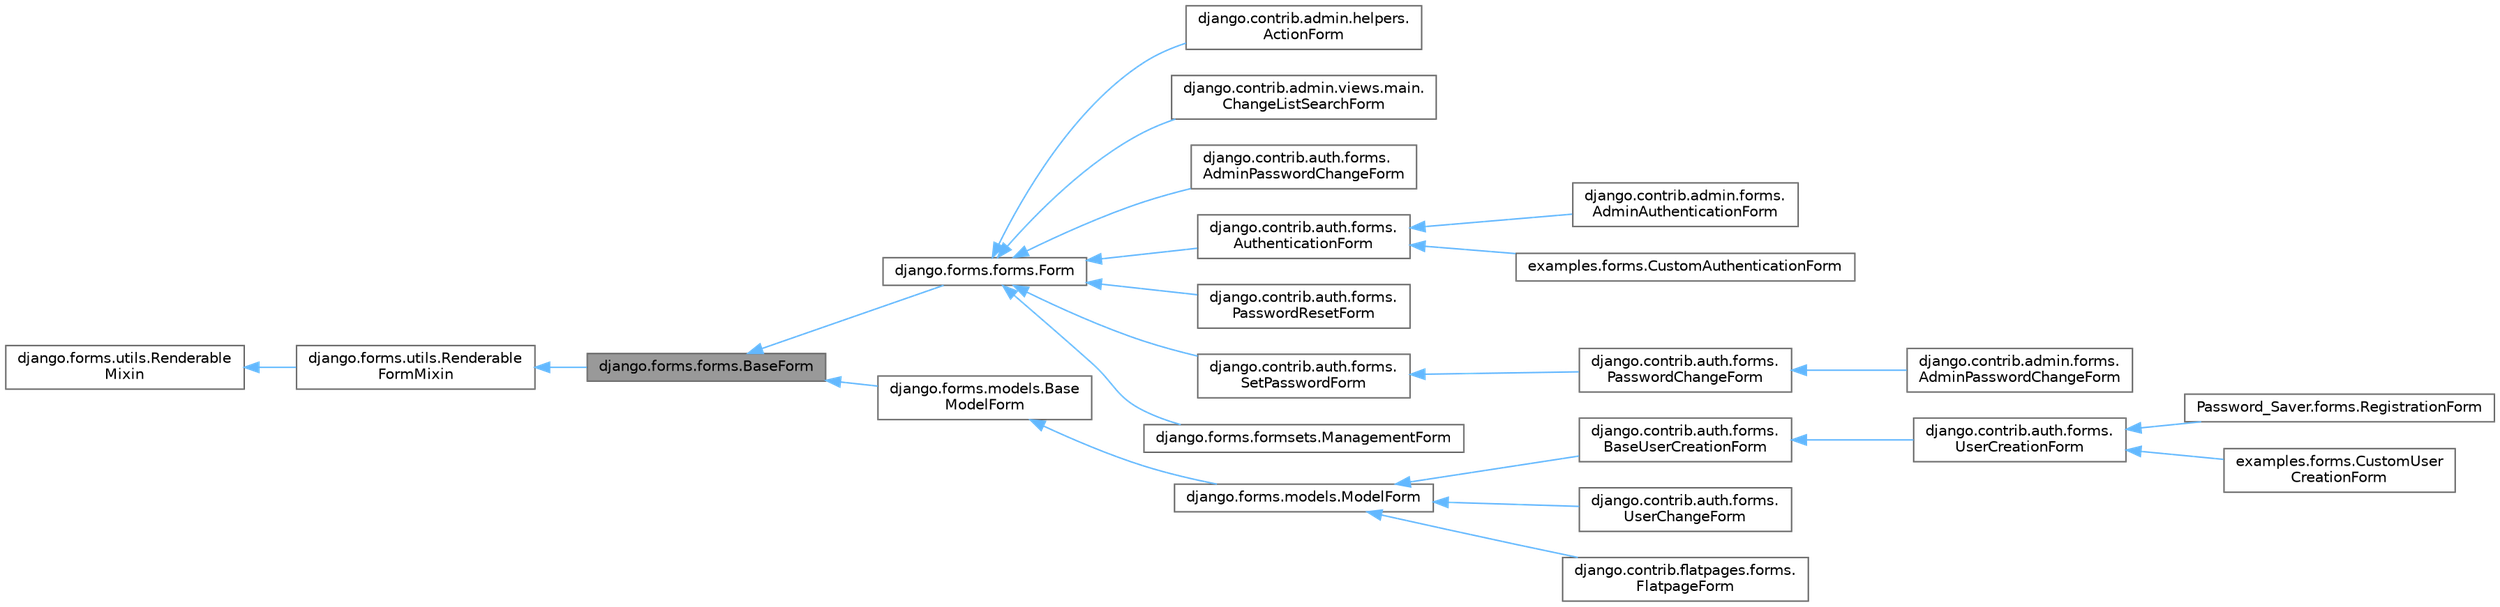 digraph "django.forms.forms.BaseForm"
{
 // LATEX_PDF_SIZE
  bgcolor="transparent";
  edge [fontname=Helvetica,fontsize=10,labelfontname=Helvetica,labelfontsize=10];
  node [fontname=Helvetica,fontsize=10,shape=box,height=0.2,width=0.4];
  rankdir="LR";
  Node1 [id="Node000001",label="django.forms.forms.BaseForm",height=0.2,width=0.4,color="gray40", fillcolor="grey60", style="filled", fontcolor="black",tooltip=" "];
  Node2 -> Node1 [id="edge1_Node000001_Node000002",dir="back",color="steelblue1",style="solid",tooltip=" "];
  Node2 [id="Node000002",label="django.forms.utils.Renderable\lFormMixin",height=0.2,width=0.4,color="gray40", fillcolor="white", style="filled",URL="$classdjango_1_1forms_1_1utils_1_1_renderable_form_mixin.html",tooltip=" "];
  Node3 -> Node2 [id="edge2_Node000002_Node000003",dir="back",color="steelblue1",style="solid",tooltip=" "];
  Node3 [id="Node000003",label="django.forms.utils.Renderable\lMixin",height=0.2,width=0.4,color="gray40", fillcolor="white", style="filled",URL="$classdjango_1_1forms_1_1utils_1_1_renderable_mixin.html",tooltip=" "];
  Node1 -> Node4 [id="edge3_Node000001_Node000004",dir="back",color="steelblue1",style="solid",tooltip=" "];
  Node4 [id="Node000004",label="django.forms.forms.Form",height=0.2,width=0.4,color="gray40", fillcolor="white", style="filled",URL="$classdjango_1_1forms_1_1forms_1_1_form.html",tooltip=" "];
  Node4 -> Node5 [id="edge4_Node000004_Node000005",dir="back",color="steelblue1",style="solid",tooltip=" "];
  Node5 [id="Node000005",label="django.contrib.admin.helpers.\lActionForm",height=0.2,width=0.4,color="gray40", fillcolor="white", style="filled",URL="$classdjango_1_1contrib_1_1admin_1_1helpers_1_1_action_form.html",tooltip=" "];
  Node4 -> Node6 [id="edge5_Node000004_Node000006",dir="back",color="steelblue1",style="solid",tooltip=" "];
  Node6 [id="Node000006",label="django.contrib.admin.views.main.\lChangeListSearchForm",height=0.2,width=0.4,color="gray40", fillcolor="white", style="filled",URL="$classdjango_1_1contrib_1_1admin_1_1views_1_1main_1_1_change_list_search_form.html",tooltip=" "];
  Node4 -> Node7 [id="edge6_Node000004_Node000007",dir="back",color="steelblue1",style="solid",tooltip=" "];
  Node7 [id="Node000007",label="django.contrib.auth.forms.\lAdminPasswordChangeForm",height=0.2,width=0.4,color="gray40", fillcolor="white", style="filled",URL="$classdjango_1_1contrib_1_1auth_1_1forms_1_1_admin_password_change_form.html",tooltip=" "];
  Node4 -> Node8 [id="edge7_Node000004_Node000008",dir="back",color="steelblue1",style="solid",tooltip=" "];
  Node8 [id="Node000008",label="django.contrib.auth.forms.\lAuthenticationForm",height=0.2,width=0.4,color="gray40", fillcolor="white", style="filled",URL="$classdjango_1_1contrib_1_1auth_1_1forms_1_1_authentication_form.html",tooltip=" "];
  Node8 -> Node9 [id="edge8_Node000008_Node000009",dir="back",color="steelblue1",style="solid",tooltip=" "];
  Node9 [id="Node000009",label="django.contrib.admin.forms.\lAdminAuthenticationForm",height=0.2,width=0.4,color="gray40", fillcolor="white", style="filled",URL="$classdjango_1_1contrib_1_1admin_1_1forms_1_1_admin_authentication_form.html",tooltip=" "];
  Node8 -> Node10 [id="edge9_Node000008_Node000010",dir="back",color="steelblue1",style="solid",tooltip=" "];
  Node10 [id="Node000010",label="examples.forms.CustomAuthenticationForm",height=0.2,width=0.4,color="gray40", fillcolor="white", style="filled",URL="$classexamples_1_1forms_1_1_custom_authentication_form.html",tooltip=" "];
  Node4 -> Node11 [id="edge10_Node000004_Node000011",dir="back",color="steelblue1",style="solid",tooltip=" "];
  Node11 [id="Node000011",label="django.contrib.auth.forms.\lPasswordResetForm",height=0.2,width=0.4,color="gray40", fillcolor="white", style="filled",URL="$classdjango_1_1contrib_1_1auth_1_1forms_1_1_password_reset_form.html",tooltip=" "];
  Node4 -> Node12 [id="edge11_Node000004_Node000012",dir="back",color="steelblue1",style="solid",tooltip=" "];
  Node12 [id="Node000012",label="django.contrib.auth.forms.\lSetPasswordForm",height=0.2,width=0.4,color="gray40", fillcolor="white", style="filled",URL="$classdjango_1_1contrib_1_1auth_1_1forms_1_1_set_password_form.html",tooltip=" "];
  Node12 -> Node13 [id="edge12_Node000012_Node000013",dir="back",color="steelblue1",style="solid",tooltip=" "];
  Node13 [id="Node000013",label="django.contrib.auth.forms.\lPasswordChangeForm",height=0.2,width=0.4,color="gray40", fillcolor="white", style="filled",URL="$classdjango_1_1contrib_1_1auth_1_1forms_1_1_password_change_form.html",tooltip=" "];
  Node13 -> Node14 [id="edge13_Node000013_Node000014",dir="back",color="steelblue1",style="solid",tooltip=" "];
  Node14 [id="Node000014",label="django.contrib.admin.forms.\lAdminPasswordChangeForm",height=0.2,width=0.4,color="gray40", fillcolor="white", style="filled",URL="$classdjango_1_1contrib_1_1admin_1_1forms_1_1_admin_password_change_form.html",tooltip=" "];
  Node4 -> Node15 [id="edge14_Node000004_Node000015",dir="back",color="steelblue1",style="solid",tooltip=" "];
  Node15 [id="Node000015",label="django.forms.formsets.ManagementForm",height=0.2,width=0.4,color="gray40", fillcolor="white", style="filled",URL="$classdjango_1_1forms_1_1formsets_1_1_management_form.html",tooltip=" "];
  Node1 -> Node16 [id="edge15_Node000001_Node000016",dir="back",color="steelblue1",style="solid",tooltip=" "];
  Node16 [id="Node000016",label="django.forms.models.Base\lModelForm",height=0.2,width=0.4,color="gray40", fillcolor="white", style="filled",URL="$classdjango_1_1forms_1_1models_1_1_base_model_form.html",tooltip=" "];
  Node16 -> Node17 [id="edge16_Node000016_Node000017",dir="back",color="steelblue1",style="solid",tooltip=" "];
  Node17 [id="Node000017",label="django.forms.models.ModelForm",height=0.2,width=0.4,color="gray40", fillcolor="white", style="filled",URL="$classdjango_1_1forms_1_1models_1_1_model_form.html",tooltip=" "];
  Node17 -> Node18 [id="edge17_Node000017_Node000018",dir="back",color="steelblue1",style="solid",tooltip=" "];
  Node18 [id="Node000018",label="django.contrib.auth.forms.\lBaseUserCreationForm",height=0.2,width=0.4,color="gray40", fillcolor="white", style="filled",URL="$classdjango_1_1contrib_1_1auth_1_1forms_1_1_base_user_creation_form.html",tooltip=" "];
  Node18 -> Node19 [id="edge18_Node000018_Node000019",dir="back",color="steelblue1",style="solid",tooltip=" "];
  Node19 [id="Node000019",label="django.contrib.auth.forms.\lUserCreationForm",height=0.2,width=0.4,color="gray40", fillcolor="white", style="filled",URL="$classdjango_1_1contrib_1_1auth_1_1forms_1_1_user_creation_form.html",tooltip=" "];
  Node19 -> Node20 [id="edge19_Node000019_Node000020",dir="back",color="steelblue1",style="solid",tooltip=" "];
  Node20 [id="Node000020",label="Password_Saver.forms.RegistrationForm",height=0.2,width=0.4,color="gray40", fillcolor="white", style="filled",URL="$class_password___saver_1_1forms_1_1_registration_form.html",tooltip=" "];
  Node19 -> Node21 [id="edge20_Node000019_Node000021",dir="back",color="steelblue1",style="solid",tooltip=" "];
  Node21 [id="Node000021",label="examples.forms.CustomUser\lCreationForm",height=0.2,width=0.4,color="gray40", fillcolor="white", style="filled",URL="$classexamples_1_1forms_1_1_custom_user_creation_form.html",tooltip=" "];
  Node17 -> Node22 [id="edge21_Node000017_Node000022",dir="back",color="steelblue1",style="solid",tooltip=" "];
  Node22 [id="Node000022",label="django.contrib.auth.forms.\lUserChangeForm",height=0.2,width=0.4,color="gray40", fillcolor="white", style="filled",URL="$classdjango_1_1contrib_1_1auth_1_1forms_1_1_user_change_form.html",tooltip=" "];
  Node17 -> Node23 [id="edge22_Node000017_Node000023",dir="back",color="steelblue1",style="solid",tooltip=" "];
  Node23 [id="Node000023",label="django.contrib.flatpages.forms.\lFlatpageForm",height=0.2,width=0.4,color="gray40", fillcolor="white", style="filled",URL="$classdjango_1_1contrib_1_1flatpages_1_1forms_1_1_flatpage_form.html",tooltip=" "];
}
